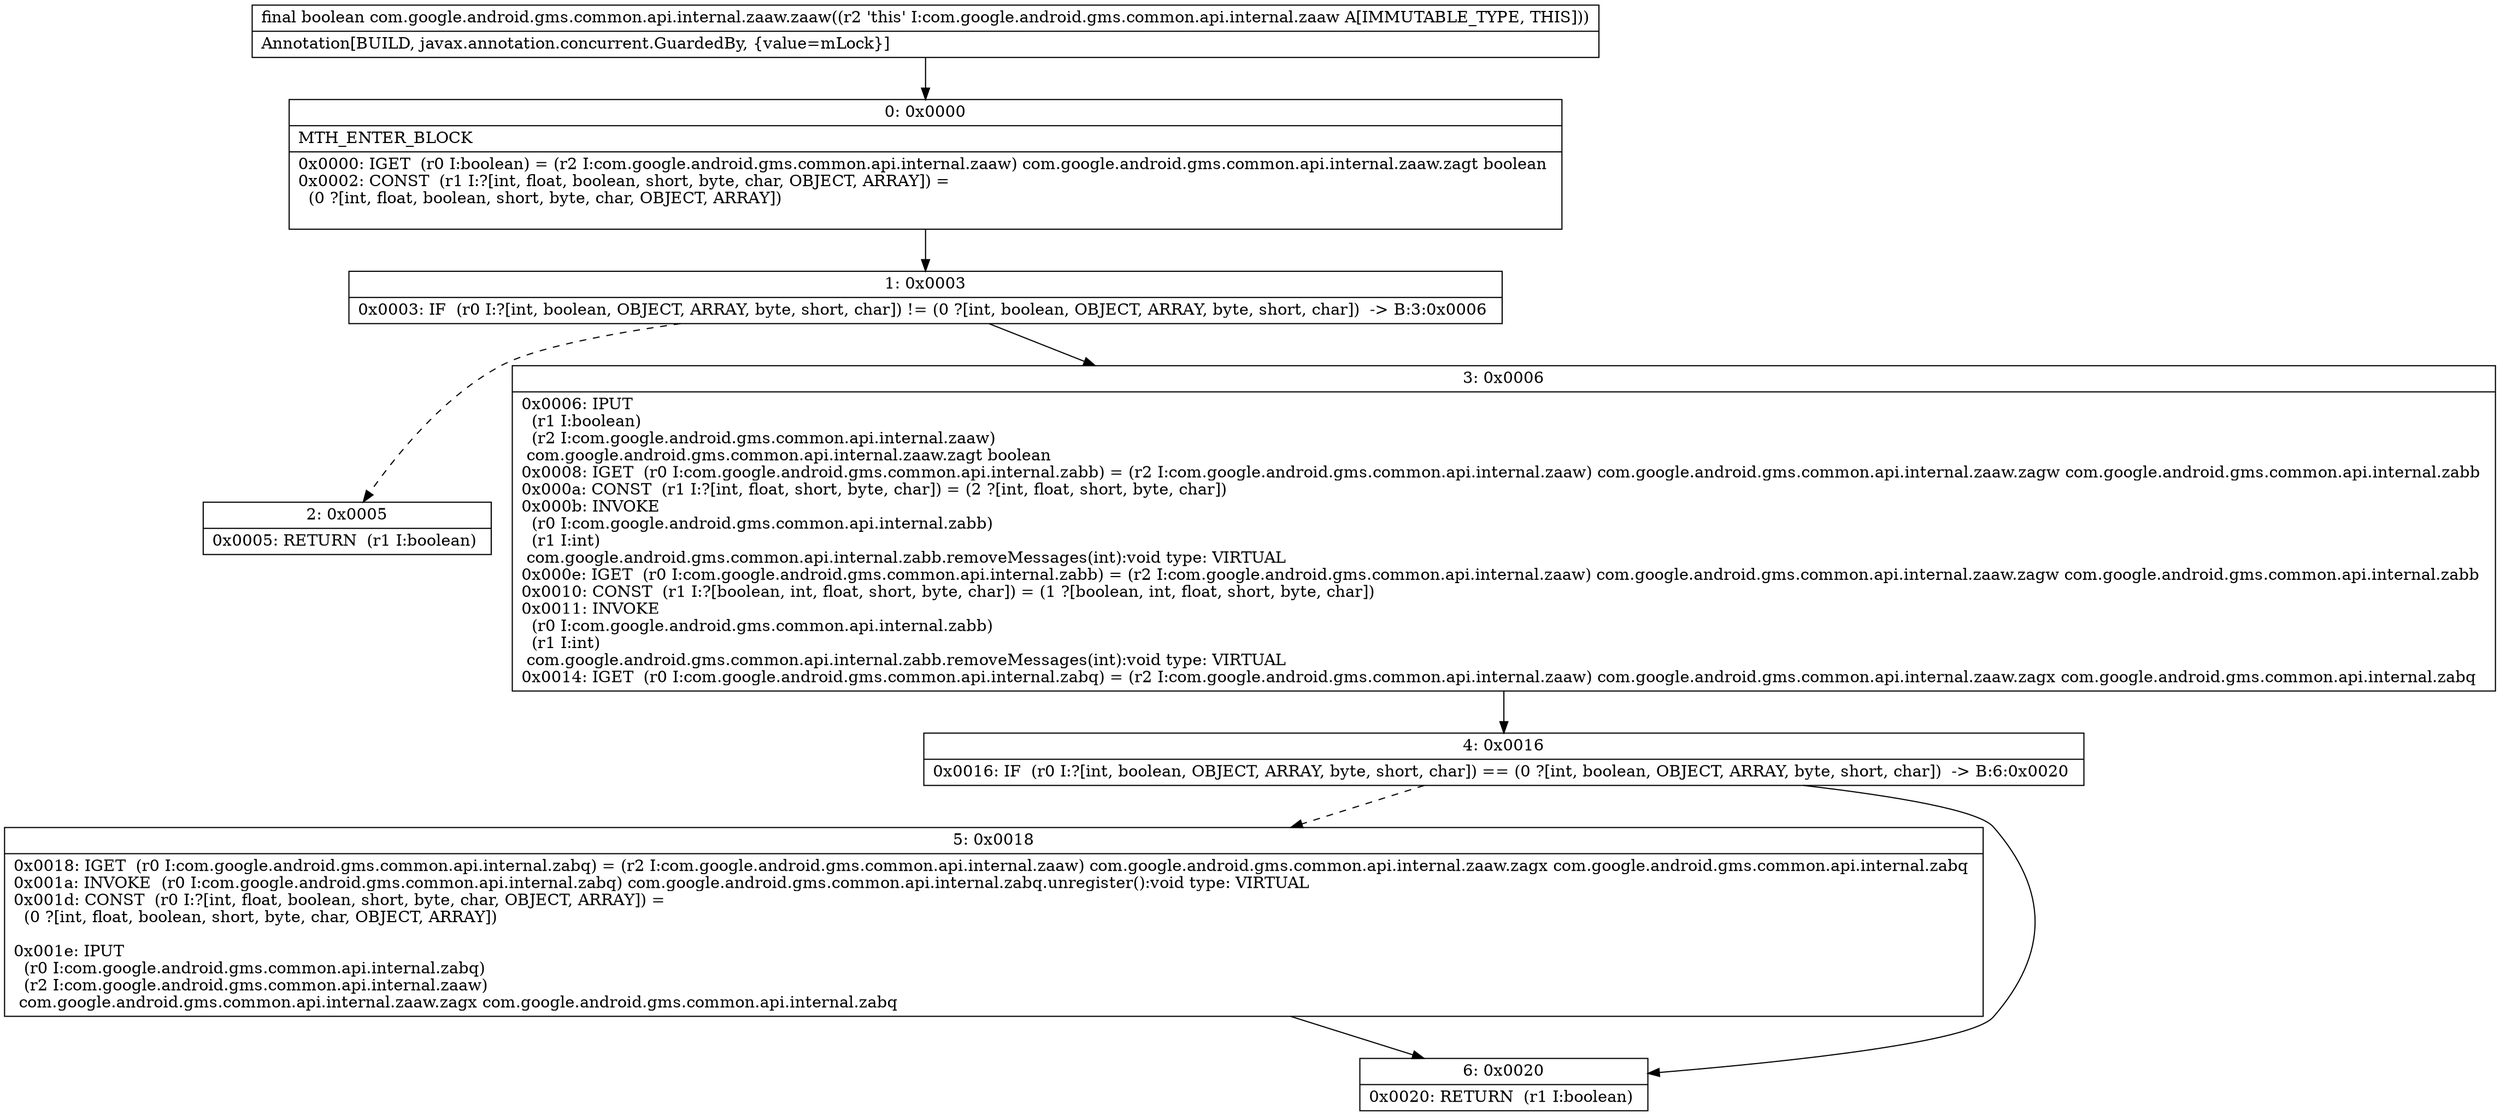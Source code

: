 digraph "CFG forcom.google.android.gms.common.api.internal.zaaw.zaaw()Z" {
Node_0 [shape=record,label="{0\:\ 0x0000|MTH_ENTER_BLOCK\l|0x0000: IGET  (r0 I:boolean) = (r2 I:com.google.android.gms.common.api.internal.zaaw) com.google.android.gms.common.api.internal.zaaw.zagt boolean \l0x0002: CONST  (r1 I:?[int, float, boolean, short, byte, char, OBJECT, ARRAY]) = \l  (0 ?[int, float, boolean, short, byte, char, OBJECT, ARRAY])\l \l}"];
Node_1 [shape=record,label="{1\:\ 0x0003|0x0003: IF  (r0 I:?[int, boolean, OBJECT, ARRAY, byte, short, char]) != (0 ?[int, boolean, OBJECT, ARRAY, byte, short, char])  \-\> B:3:0x0006 \l}"];
Node_2 [shape=record,label="{2\:\ 0x0005|0x0005: RETURN  (r1 I:boolean) \l}"];
Node_3 [shape=record,label="{3\:\ 0x0006|0x0006: IPUT  \l  (r1 I:boolean)\l  (r2 I:com.google.android.gms.common.api.internal.zaaw)\l com.google.android.gms.common.api.internal.zaaw.zagt boolean \l0x0008: IGET  (r0 I:com.google.android.gms.common.api.internal.zabb) = (r2 I:com.google.android.gms.common.api.internal.zaaw) com.google.android.gms.common.api.internal.zaaw.zagw com.google.android.gms.common.api.internal.zabb \l0x000a: CONST  (r1 I:?[int, float, short, byte, char]) = (2 ?[int, float, short, byte, char]) \l0x000b: INVOKE  \l  (r0 I:com.google.android.gms.common.api.internal.zabb)\l  (r1 I:int)\l com.google.android.gms.common.api.internal.zabb.removeMessages(int):void type: VIRTUAL \l0x000e: IGET  (r0 I:com.google.android.gms.common.api.internal.zabb) = (r2 I:com.google.android.gms.common.api.internal.zaaw) com.google.android.gms.common.api.internal.zaaw.zagw com.google.android.gms.common.api.internal.zabb \l0x0010: CONST  (r1 I:?[boolean, int, float, short, byte, char]) = (1 ?[boolean, int, float, short, byte, char]) \l0x0011: INVOKE  \l  (r0 I:com.google.android.gms.common.api.internal.zabb)\l  (r1 I:int)\l com.google.android.gms.common.api.internal.zabb.removeMessages(int):void type: VIRTUAL \l0x0014: IGET  (r0 I:com.google.android.gms.common.api.internal.zabq) = (r2 I:com.google.android.gms.common.api.internal.zaaw) com.google.android.gms.common.api.internal.zaaw.zagx com.google.android.gms.common.api.internal.zabq \l}"];
Node_4 [shape=record,label="{4\:\ 0x0016|0x0016: IF  (r0 I:?[int, boolean, OBJECT, ARRAY, byte, short, char]) == (0 ?[int, boolean, OBJECT, ARRAY, byte, short, char])  \-\> B:6:0x0020 \l}"];
Node_5 [shape=record,label="{5\:\ 0x0018|0x0018: IGET  (r0 I:com.google.android.gms.common.api.internal.zabq) = (r2 I:com.google.android.gms.common.api.internal.zaaw) com.google.android.gms.common.api.internal.zaaw.zagx com.google.android.gms.common.api.internal.zabq \l0x001a: INVOKE  (r0 I:com.google.android.gms.common.api.internal.zabq) com.google.android.gms.common.api.internal.zabq.unregister():void type: VIRTUAL \l0x001d: CONST  (r0 I:?[int, float, boolean, short, byte, char, OBJECT, ARRAY]) = \l  (0 ?[int, float, boolean, short, byte, char, OBJECT, ARRAY])\l \l0x001e: IPUT  \l  (r0 I:com.google.android.gms.common.api.internal.zabq)\l  (r2 I:com.google.android.gms.common.api.internal.zaaw)\l com.google.android.gms.common.api.internal.zaaw.zagx com.google.android.gms.common.api.internal.zabq \l}"];
Node_6 [shape=record,label="{6\:\ 0x0020|0x0020: RETURN  (r1 I:boolean) \l}"];
MethodNode[shape=record,label="{final boolean com.google.android.gms.common.api.internal.zaaw.zaaw((r2 'this' I:com.google.android.gms.common.api.internal.zaaw A[IMMUTABLE_TYPE, THIS]))  | Annotation[BUILD, javax.annotation.concurrent.GuardedBy, \{value=mLock\}]\l}"];
MethodNode -> Node_0;
Node_0 -> Node_1;
Node_1 -> Node_2[style=dashed];
Node_1 -> Node_3;
Node_3 -> Node_4;
Node_4 -> Node_5[style=dashed];
Node_4 -> Node_6;
Node_5 -> Node_6;
}

